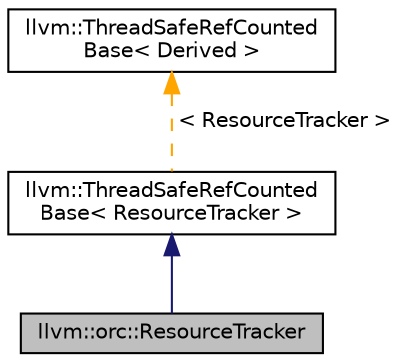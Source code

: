 digraph "llvm::orc::ResourceTracker"
{
 // LATEX_PDF_SIZE
  bgcolor="transparent";
  edge [fontname="Helvetica",fontsize="10",labelfontname="Helvetica",labelfontsize="10"];
  node [fontname="Helvetica",fontsize="10",shape=record];
  Node1 [label="llvm::orc::ResourceTracker",height=0.2,width=0.4,color="black", fillcolor="grey75", style="filled", fontcolor="black",tooltip="API to remove / transfer ownership of JIT resources."];
  Node2 -> Node1 [dir="back",color="midnightblue",fontsize="10",style="solid",fontname="Helvetica"];
  Node2 [label="llvm::ThreadSafeRefCounted\lBase\< ResourceTracker \>",height=0.2,width=0.4,color="black",URL="$classllvm_1_1ThreadSafeRefCountedBase.html",tooltip=" "];
  Node3 -> Node2 [dir="back",color="orange",fontsize="10",style="dashed",label=" \< ResourceTracker \>" ,fontname="Helvetica"];
  Node3 [label="llvm::ThreadSafeRefCounted\lBase\< Derived \>",height=0.2,width=0.4,color="black",URL="$classllvm_1_1ThreadSafeRefCountedBase.html",tooltip="A thread-safe version of RefCountedBase."];
}
